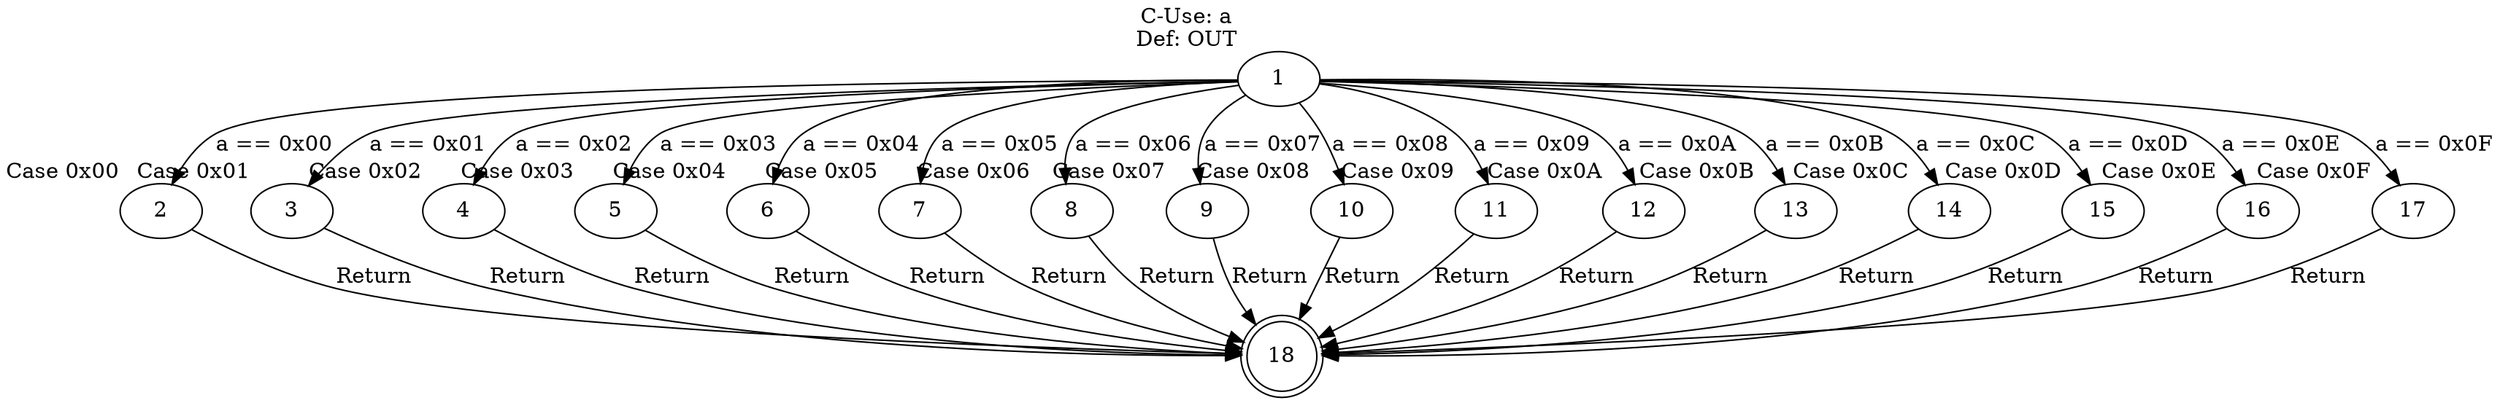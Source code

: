 digraph num_to_lcd {
    rankdir=TB;
    
    1 [label="1", xlabel="C-Use: a\nDef: OUT"];
    2 [label="2", xlabel="Case 0x00"];
    3 [label="3", xlabel="Case 0x01"];
    4 [label="4", xlabel="Case 0x02"];
    5 [label="5", xlabel="Case 0x03"];
    6 [label="6", xlabel="Case 0x04"];
    7 [label="7", xlabel="Case 0x05"];
    8 [label="8", xlabel="Case 0x06"];
    9 [label="9", xlabel="Case 0x07"];
    10[label="10", xlabel="Case 0x08"];
    11[label="11", xlabel="Case 0x09"];
    12[label="12", xlabel="Case 0x0A"];
    13[label="13", xlabel="Case 0x0B"];
    14[label="14", xlabel="Case 0x0C"];
    15[label="15", xlabel="Case 0x0D"];
    16[label="16", xlabel="Case 0x0E"];
    17[label="17", xlabel="Case 0x0F"];
    18[label="18", shape=doublecircle];
    
    1 -> 2 [label="a == 0x00"];
    1 -> 3 [label="a == 0x01"];
    1 -> 4 [label="a == 0x02"];
    1 -> 5 [label="a == 0x03"];
    1 -> 6 [label="a == 0x04"];
    1 -> 7 [label="a == 0x05"];
    1 -> 8 [label="a == 0x06"];
    1 -> 9 [label="a == 0x07"];
    1 -> 10[label="a == 0x08"];
    1 -> 11[label="a == 0x09"];
    1 -> 12[label="a == 0x0A"];
    1 -> 13[label="a == 0x0B"];
    1 -> 14[label="a == 0x0C"];
    1 -> 15[label="a == 0x0D"];
    1 -> 16[label="a == 0x0E"];
    1 -> 17[label="a == 0x0F"];
    
    2 -> 18 [label="Return"];
    3 -> 18 [label="Return"];
    4 -> 18 [label="Return"];
    5 -> 18 [label="Return"];
    6 -> 18 [label="Return"];
    7 -> 18 [label="Return"];
    8 -> 18 [label="Return"];
    9 -> 18 [label="Return"];
    10-> 18 [label="Return"];
    11-> 18 [label="Return"];
    12-> 18 [label="Return"];
    13-> 18 [label="Return"];
    14-> 18 [label="Return"];
    15-> 18 [label="Return"];
    16-> 18 [label="Return"];
    17-> 18 [label="Return"];
}